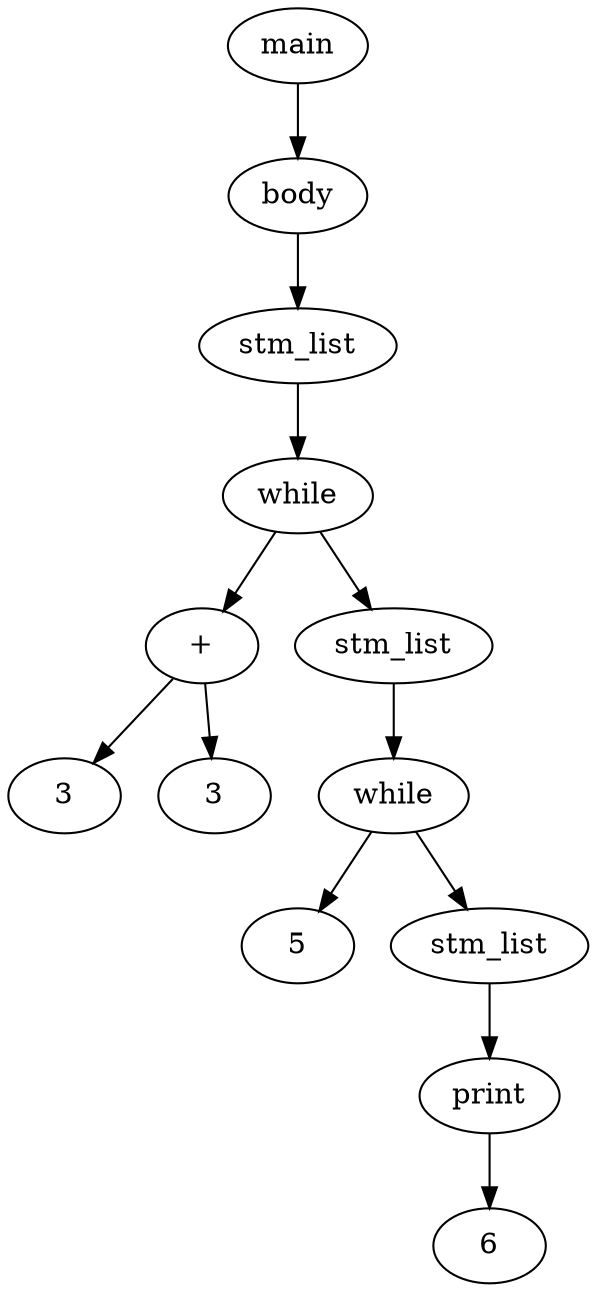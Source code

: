 digraph {
	0 [label=stm_list]
	1 [label=3]
	2 [label=3]
	3 [label="+"]
	3 -> 1
	3 -> 2
	4 [label=stm_list]
	5 [label=5]
	6 [label=stm_list]
	7 [label=6]
	8 [label=print]
	8 -> 7
	6 -> 8
	9 [label=while]
	9 -> 5
	9 -> 6
	4 -> 9
	10 [label=while]
	10 -> 3
	10 -> 4
	0 -> 10
	11 [label=body]
	11 -> 0
	12 [label=main]
	12 -> 11
}
